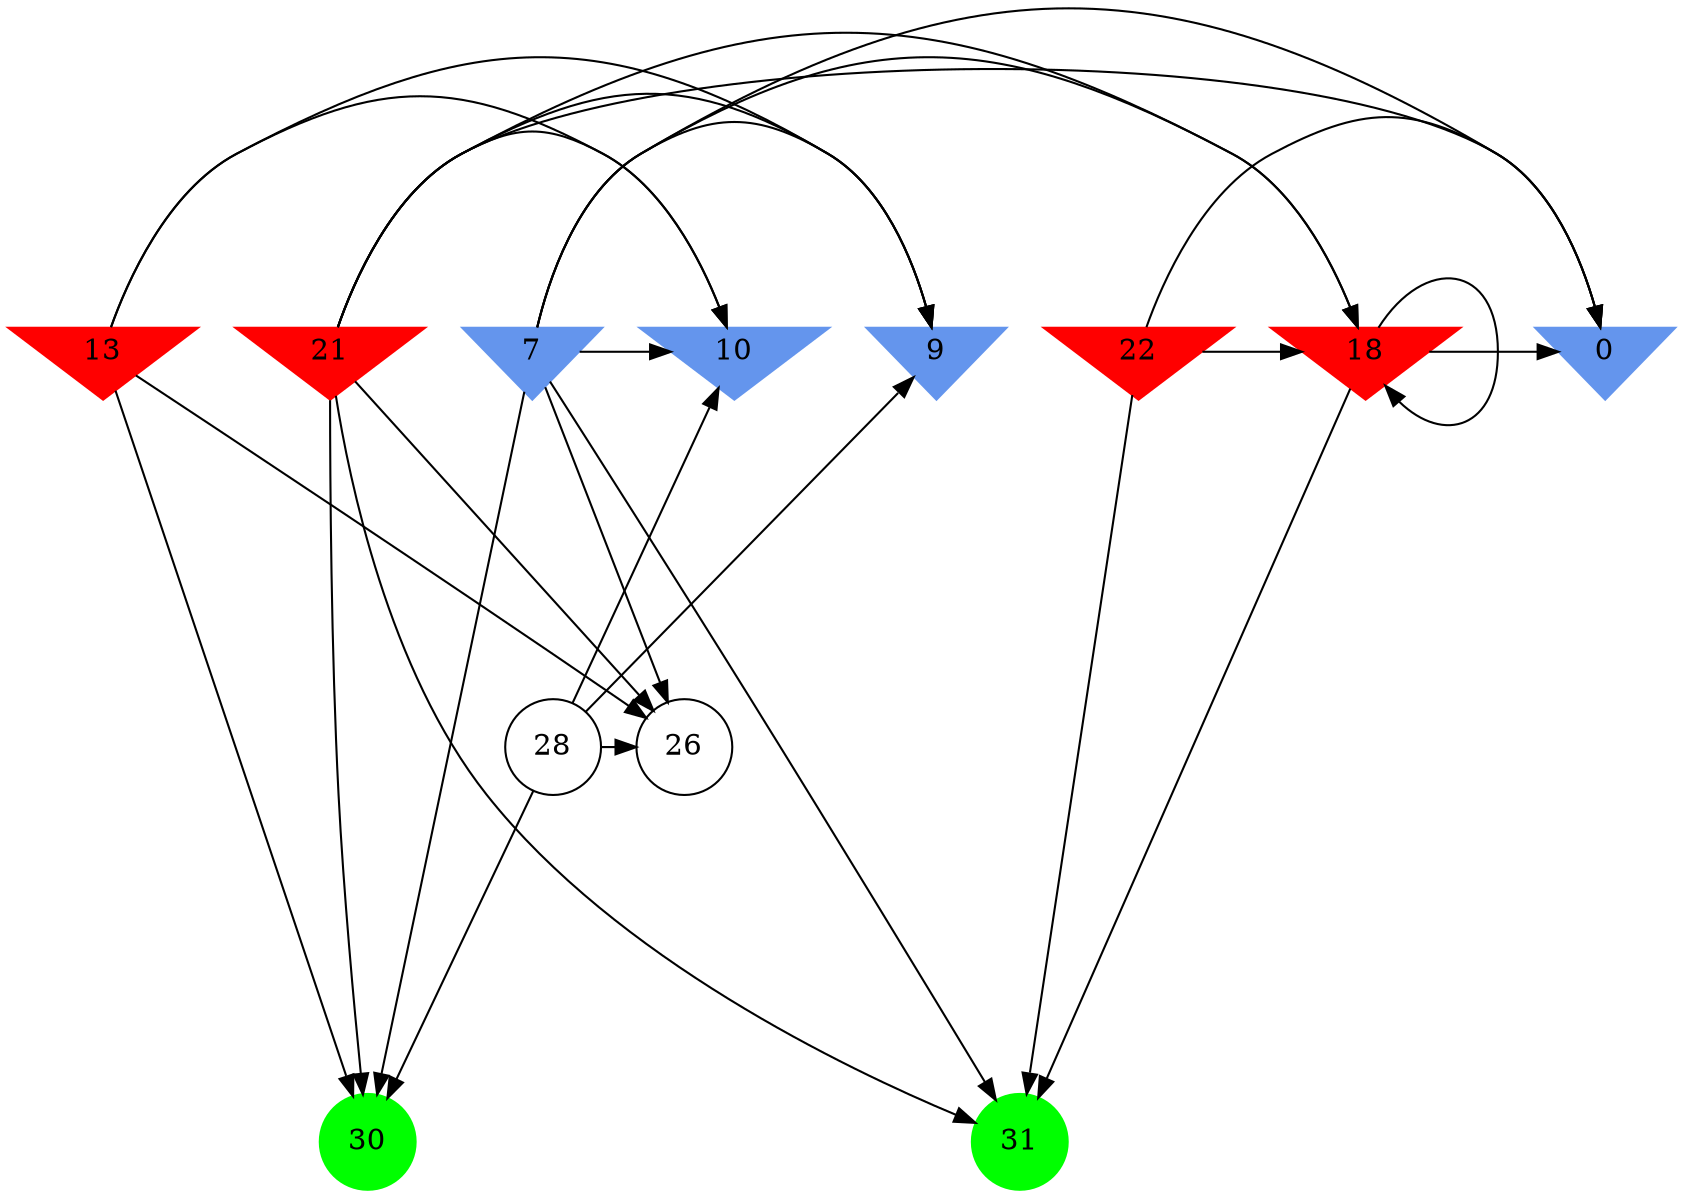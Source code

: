 digraph brain {
	ranksep=2.0;
	0 [shape=invtriangle,style=filled,color=cornflowerblue];
	7 [shape=invtriangle,style=filled,color=cornflowerblue];
	9 [shape=invtriangle,style=filled,color=cornflowerblue];
	10 [shape=invtriangle,style=filled,color=cornflowerblue];
	13 [shape=invtriangle,style=filled,color=red];
	18 [shape=invtriangle,style=filled,color=red];
	21 [shape=invtriangle,style=filled,color=red];
	22 [shape=invtriangle,style=filled,color=red];
	26 [shape=circle,color=black];
	28 [shape=circle,color=black];
	30 [shape=circle,style=filled,color=green];
	31 [shape=circle,style=filled,color=green];
	28	->	30;
	28	->	10;
	28	->	9;
	28	->	26;
	21	->	30;
	21	->	10;
	21	->	9;
	21	->	26;
	7	->	30;
	7	->	10;
	7	->	9;
	7	->	26;
	13	->	30;
	13	->	10;
	13	->	9;
	13	->	26;
	21	->	18;
	21	->	0;
	21	->	31;
	18	->	18;
	18	->	0;
	18	->	31;
	7	->	18;
	7	->	0;
	7	->	31;
	22	->	18;
	22	->	0;
	22	->	31;
	{ rank=same; 0; 7; 9; 10; 13; 18; 21; 22; }
	{ rank=same; 26; 28; }
	{ rank=same; 30; 31; }
}
